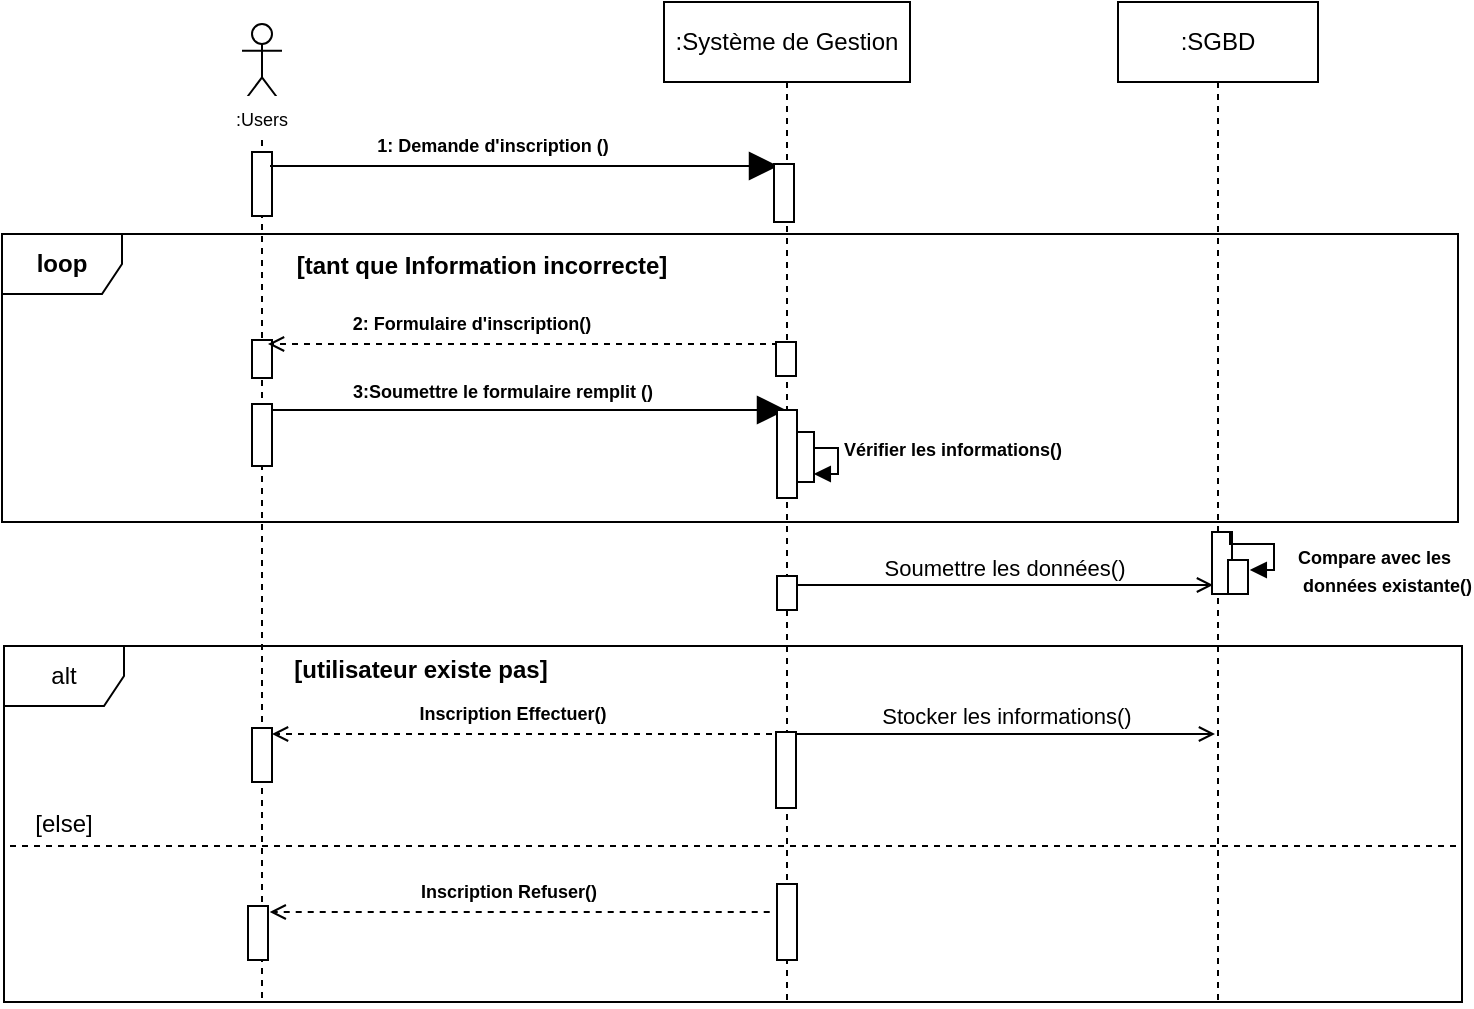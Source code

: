 <mxfile version="26.2.13">
  <diagram name="Page-1" id="2YBvvXClWsGukQMizWep">
    <mxGraphModel dx="1041" dy="623" grid="0" gridSize="10" guides="1" tooltips="1" connect="1" arrows="1" fold="1" page="1" pageScale="1" pageWidth="850" pageHeight="1100" math="0" shadow="0">
      <root>
        <mxCell id="0" />
        <mxCell id="1" parent="0" />
        <mxCell id="7mvw6QXvbmcej4bywkT1-2" value=":Système de Gestion" style="shape=umlLifeline;perimeter=lifelinePerimeter;whiteSpace=wrap;html=1;container=0;dropTarget=0;collapsible=0;recursiveResize=0;outlineConnect=0;portConstraint=eastwest;newEdgeStyle={&quot;edgeStyle&quot;:&quot;elbowEdgeStyle&quot;,&quot;elbow&quot;:&quot;vertical&quot;,&quot;curved&quot;:0,&quot;rounded&quot;:0};fillColor=light-dark(#FFFFFF, #ffffff);strokeColor=light-dark(#000000,#000000);labelBackgroundColor=none;fontColor=light-dark(#000000,#000000);" parent="1" vertex="1">
          <mxGeometry x="406" y="86" width="123" height="502" as="geometry" />
        </mxCell>
        <mxCell id="7mvw6QXvbmcej4bywkT1-9" value="" style="shape=umlLifeline;perimeter=lifelinePerimeter;whiteSpace=wrap;html=1;container=1;dropTarget=0;collapsible=0;recursiveResize=0;outlineConnect=0;portConstraint=eastwest;newEdgeStyle={&quot;curved&quot;:0,&quot;rounded&quot;:0};participant=umlActor;fillColor=light-dark(#FFFFFF,#000000);strokeColor=light-dark(#000000,#000000);" parent="1" vertex="1">
          <mxGeometry x="195" y="97" width="20" height="488" as="geometry" />
        </mxCell>
        <mxCell id="7mvw6QXvbmcej4bywkT1-10" value="" style="html=1;points=[[0,0,0,0,5],[0,1,0,0,-5],[1,0,0,0,5],[1,1,0,0,-5]];perimeter=orthogonalPerimeter;outlineConnect=0;targetShapes=umlLifeline;portConstraint=eastwest;newEdgeStyle={&quot;curved&quot;:0,&quot;rounded&quot;:0};fillColor=light-dark(#FFFFFF,#FFFFFF);strokeColor=light-dark(#000000,#000000);" parent="7mvw6QXvbmcej4bywkT1-9" vertex="1">
          <mxGeometry x="5" y="64" width="10" height="32" as="geometry" />
        </mxCell>
        <mxCell id="7mvw6QXvbmcej4bywkT1-11" value="" style="html=1;points=[[0,0,0,0,5],[0,1,0,0,-5],[1,0,0,0,5],[1,1,0,0,-5]];perimeter=orthogonalPerimeter;outlineConnect=0;targetShapes=umlLifeline;portConstraint=eastwest;newEdgeStyle={&quot;curved&quot;:0,&quot;rounded&quot;:0};fillColor=light-dark(#FFFFFF,#FFFFFF);strokeColor=light-dark(#000000,#000000);" parent="7mvw6QXvbmcej4bywkT1-9" vertex="1">
          <mxGeometry x="5" y="158" width="10" height="19" as="geometry" />
        </mxCell>
        <mxCell id="oZIFxZLTTzc2_pUixhOE-5" value="" style="html=1;points=[[0,0,0,0,5],[0,1,0,0,-5],[1,0,0,0,5],[1,1,0,0,-5]];perimeter=orthogonalPerimeter;outlineConnect=0;targetShapes=umlLifeline;portConstraint=eastwest;newEdgeStyle={&quot;curved&quot;:0,&quot;rounded&quot;:0};fillColor=light-dark(#FFFFFF,#FFFFFF);strokeColor=light-dark(#000000,#000000);" vertex="1" parent="7mvw6QXvbmcej4bywkT1-9">
          <mxGeometry x="5" y="190" width="10" height="31" as="geometry" />
        </mxCell>
        <mxCell id="oZIFxZLTTzc2_pUixhOE-12" value="" style="html=1;points=[[0,0,0,0,5],[0,1,0,0,-5],[1,0,0,0,5],[1,1,0,0,-5]];perimeter=orthogonalPerimeter;outlineConnect=0;targetShapes=umlLifeline;portConstraint=eastwest;newEdgeStyle={&quot;curved&quot;:0,&quot;rounded&quot;:0};fillColor=light-dark(#FFFFFF,#FFFFFF);strokeColor=light-dark(#000000,#000000);" vertex="1" parent="7mvw6QXvbmcej4bywkT1-9">
          <mxGeometry x="5" y="352" width="10" height="27" as="geometry" />
        </mxCell>
        <mxCell id="7mvw6QXvbmcej4bywkT1-14" value="" style="endArrow=block;endFill=1;endSize=12;html=1;rounded=0;strokeColor=light-dark(#000000,#000000);exitX=1;exitY=0;exitDx=0;exitDy=5;exitPerimeter=0;" parent="1" edge="1">
          <mxGeometry width="160" relative="1" as="geometry">
            <mxPoint x="209" y="168" as="sourcePoint" />
            <mxPoint x="463" y="168" as="targetPoint" />
          </mxGeometry>
        </mxCell>
        <mxCell id="7mvw6QXvbmcej4bywkT1-16" value="&lt;font style=&quot;font-size: 9px;&quot;&gt;&lt;b&gt;1: Demande d&#39;inscription ()&lt;/b&gt;&lt;/font&gt;" style="text;html=1;align=center;verticalAlign=middle;whiteSpace=wrap;rounded=0;" parent="1" vertex="1">
          <mxGeometry x="260" y="146" width="121" height="22" as="geometry" />
        </mxCell>
        <mxCell id="7mvw6QXvbmcej4bywkT1-17" value="" style="endArrow=open;html=1;rounded=0;strokeColor=light-dark(#000000,#000000);dashed=1;strokeWidth=1;endFill=0;" parent="1" edge="1">
          <mxGeometry width="50" height="50" relative="1" as="geometry">
            <mxPoint x="463" y="257" as="sourcePoint" />
            <mxPoint x="208" y="257" as="targetPoint" />
          </mxGeometry>
        </mxCell>
        <mxCell id="7mvw6QXvbmcej4bywkT1-18" value="&lt;font style=&quot;color: light-dark(rgb(0, 0, 0), rgb(0, 0, 0)); font-size: 9px;&quot;&gt;&lt;b&gt;2: Formulaire d&#39;inscription()&lt;/b&gt;&lt;/font&gt;" style="text;html=1;align=center;verticalAlign=middle;whiteSpace=wrap;rounded=0;" parent="1" vertex="1">
          <mxGeometry x="244" y="235" width="132" height="22" as="geometry" />
        </mxCell>
        <mxCell id="7mvw6QXvbmcej4bywkT1-19" value="" style="endArrow=block;endFill=1;endSize=12;html=1;rounded=0;strokeColor=light-dark(#000000,#000000);" parent="1" edge="1">
          <mxGeometry width="160" relative="1" as="geometry">
            <mxPoint x="210" y="290" as="sourcePoint" />
            <mxPoint x="467" y="290" as="targetPoint" />
          </mxGeometry>
        </mxCell>
        <mxCell id="7mvw6QXvbmcej4bywkT1-20" value="&lt;font style=&quot;color: light-dark(rgb(0, 0, 0), rgb(0, 0, 0)); font-size: 9px;&quot;&gt;&lt;b&gt;3:Soumettre le formulaire remplit ()&lt;/b&gt;&lt;/font&gt;" style="text;html=1;align=center;verticalAlign=middle;whiteSpace=wrap;rounded=0;" parent="1" vertex="1">
          <mxGeometry x="246" y="271" width="159" height="17" as="geometry" />
        </mxCell>
        <mxCell id="7mvw6QXvbmcej4bywkT1-49" value="&lt;font style=&quot;font-size: 9px;&quot;&gt;:Users&lt;/font&gt;" style="text;html=1;align=center;verticalAlign=middle;whiteSpace=wrap;rounded=0;fillColor=#FFFFFF;" parent="1" vertex="1">
          <mxGeometry x="175" y="133" width="60" height="21" as="geometry" />
        </mxCell>
        <mxCell id="oZIFxZLTTzc2_pUixhOE-2" value="&lt;b&gt;loop&lt;/b&gt;" style="shape=umlFrame;whiteSpace=wrap;html=1;pointerEvents=0;" vertex="1" parent="1">
          <mxGeometry x="75" y="202" width="728" height="144" as="geometry" />
        </mxCell>
        <mxCell id="oZIFxZLTTzc2_pUixhOE-3" value="&lt;b&gt;[tant que Information incorrecte]&lt;/b&gt;" style="text;html=1;align=center;verticalAlign=middle;whiteSpace=wrap;rounded=0;" vertex="1" parent="1">
          <mxGeometry x="209.86" y="208" width="210.14" height="20" as="geometry" />
        </mxCell>
        <mxCell id="oZIFxZLTTzc2_pUixhOE-6" value="&lt;font style=&quot;font-size: 9px;&quot;&gt;&lt;b&gt;Vérifier les informations()&lt;/b&gt;&lt;/font&gt;" style="html=1;align=left;spacingLeft=2;endArrow=block;rounded=0;edgeStyle=orthogonalEdgeStyle;curved=0;rounded=0;" edge="1" parent="1">
          <mxGeometry relative="1" as="geometry">
            <mxPoint x="471" y="303" as="sourcePoint" />
            <Array as="points">
              <mxPoint x="471" y="309" />
              <mxPoint x="493" y="309" />
              <mxPoint x="493" y="322" />
            </Array>
            <mxPoint x="480.9" y="322" as="targetPoint" />
          </mxGeometry>
        </mxCell>
        <mxCell id="oZIFxZLTTzc2_pUixhOE-7" value="" style="html=1;points=[[0,0,0,0,5],[0,1,0,0,-5],[1,0,0,0,5],[1,1,0,0,-5]];perimeter=orthogonalPerimeter;outlineConnect=0;targetShapes=umlLifeline;portConstraint=eastwest;newEdgeStyle={&quot;curved&quot;:0,&quot;rounded&quot;:0};fillColor=light-dark(#FFFFFF,#FFFFFF);strokeColor=light-dark(#000000,#000000);" vertex="1" parent="1">
          <mxGeometry x="471" y="301" width="10" height="25" as="geometry" />
        </mxCell>
        <mxCell id="oZIFxZLTTzc2_pUixhOE-9" value="alt" style="shape=umlFrame;whiteSpace=wrap;html=1;pointerEvents=0;" vertex="1" parent="1">
          <mxGeometry x="76" y="408" width="729" height="178" as="geometry" />
        </mxCell>
        <mxCell id="oZIFxZLTTzc2_pUixhOE-10" value="&lt;b&gt;[utilisateur existe pas]&lt;/b&gt;" style="text;html=1;align=center;verticalAlign=middle;whiteSpace=wrap;rounded=0;" vertex="1" parent="1">
          <mxGeometry x="215" y="410" width="139" height="20" as="geometry" />
        </mxCell>
        <mxCell id="oZIFxZLTTzc2_pUixhOE-11" value="" style="endArrow=open;html=1;rounded=0;strokeColor=light-dark(#000000,#000000);dashed=1;strokeWidth=1;endFill=0;" edge="1" parent="1">
          <mxGeometry width="50" height="50" relative="1" as="geometry">
            <mxPoint x="460" y="452" as="sourcePoint" />
            <mxPoint x="210" y="452" as="targetPoint" />
          </mxGeometry>
        </mxCell>
        <mxCell id="oZIFxZLTTzc2_pUixhOE-14" value="&lt;font style=&quot;color: light-dark(rgb(0, 0, 0), rgb(0, 0, 0)); font-size: 9px;&quot;&gt;&lt;b&gt;Inscription Effectuer()&lt;/b&gt;&lt;/font&gt;" style="text;html=1;align=center;verticalAlign=middle;whiteSpace=wrap;rounded=0;" vertex="1" parent="1">
          <mxGeometry x="251" y="432" width="159" height="17" as="geometry" />
        </mxCell>
        <mxCell id="oZIFxZLTTzc2_pUixhOE-16" value="" style="line;strokeWidth=1;fillColor=none;align=left;verticalAlign=middle;spacingTop=-1;spacingLeft=3;spacingRight=3;rotatable=0;labelPosition=right;points=[];portConstraint=eastwest;strokeColor=inherit;dashed=1;" vertex="1" parent="1">
          <mxGeometry x="79" y="504" width="723" height="8" as="geometry" />
        </mxCell>
        <mxCell id="oZIFxZLTTzc2_pUixhOE-17" value="[else]" style="text;html=1;align=center;verticalAlign=middle;whiteSpace=wrap;rounded=0;" vertex="1" parent="1">
          <mxGeometry x="83" y="487" width="46" height="20" as="geometry" />
        </mxCell>
        <mxCell id="oZIFxZLTTzc2_pUixhOE-18" value="" style="html=1;points=[[0,0,0,0,5],[0,1,0,0,-5],[1,0,0,0,5],[1,1,0,0,-5]];perimeter=orthogonalPerimeter;outlineConnect=0;targetShapes=umlLifeline;portConstraint=eastwest;newEdgeStyle={&quot;curved&quot;:0,&quot;rounded&quot;:0};fillColor=light-dark(#FFFFFF,#FFFFFF);strokeColor=light-dark(#000000,#000000);" vertex="1" parent="1">
          <mxGeometry x="198" y="538" width="10" height="27" as="geometry" />
        </mxCell>
        <mxCell id="oZIFxZLTTzc2_pUixhOE-19" value="" style="endArrow=open;html=1;rounded=0;strokeColor=light-dark(#000000,#000000);dashed=1;strokeWidth=1;endFill=0;" edge="1" parent="1">
          <mxGeometry width="50" height="50" relative="1" as="geometry">
            <mxPoint x="458.86" y="541" as="sourcePoint" />
            <mxPoint x="208.86" y="541" as="targetPoint" />
          </mxGeometry>
        </mxCell>
        <mxCell id="oZIFxZLTTzc2_pUixhOE-20" value="&lt;font style=&quot;color: light-dark(rgb(0, 0, 0), rgb(0, 0, 0)); font-size: 9px;&quot;&gt;&lt;b&gt;Inscription Refuser()&lt;/b&gt;&lt;/font&gt;" style="text;html=1;align=center;verticalAlign=middle;whiteSpace=wrap;rounded=0;" vertex="1" parent="1">
          <mxGeometry x="249" y="521" width="159" height="17" as="geometry" />
        </mxCell>
        <mxCell id="oZIFxZLTTzc2_pUixhOE-21" value="" style="html=1;points=[[0,0,0,0,5],[0,1,0,0,-5],[1,0,0,0,5],[1,1,0,0,-5]];perimeter=orthogonalPerimeter;outlineConnect=0;targetShapes=umlLifeline;portConstraint=eastwest;newEdgeStyle={&quot;curved&quot;:0,&quot;rounded&quot;:0};fillColor=light-dark(#FFFFFF,#FFFFFF);strokeColor=light-dark(#000000,#000000);" vertex="1" parent="1">
          <mxGeometry x="462.5" y="527" width="10" height="38" as="geometry" />
        </mxCell>
        <mxCell id="oZIFxZLTTzc2_pUixhOE-22" value=":SGBD" style="shape=umlLifeline;perimeter=lifelinePerimeter;whiteSpace=wrap;html=1;container=1;dropTarget=0;collapsible=0;recursiveResize=0;outlineConnect=0;portConstraint=eastwest;newEdgeStyle={&quot;curved&quot;:0,&quot;rounded&quot;:0};" vertex="1" parent="1">
          <mxGeometry x="633" y="86" width="100" height="500" as="geometry" />
        </mxCell>
        <mxCell id="oZIFxZLTTzc2_pUixhOE-31" value="" style="html=1;points=[[0,0,0,0,5],[0,1,0,0,-5],[1,0,0,0,5],[1,1,0,0,-5]];perimeter=orthogonalPerimeter;outlineConnect=0;targetShapes=umlLifeline;portConstraint=eastwest;newEdgeStyle={&quot;curved&quot;:0,&quot;rounded&quot;:0};fillColor=light-dark(#FFFFFF,#FFFFFF);strokeColor=light-dark(#000000,#000000);" vertex="1" parent="oZIFxZLTTzc2_pUixhOE-22">
          <mxGeometry x="47" y="265" width="10" height="31" as="geometry" />
        </mxCell>
        <mxCell id="oZIFxZLTTzc2_pUixhOE-32" value="" style="html=1;points=[[0,0,0,0,5],[0,1,0,0,-5],[1,0,0,0,5],[1,1,0,0,-5]];perimeter=orthogonalPerimeter;outlineConnect=0;targetShapes=umlLifeline;portConstraint=eastwest;newEdgeStyle={&quot;curved&quot;:0,&quot;rounded&quot;:0};fillColor=light-dark(#FFFFFF,#FFFFFF);strokeColor=light-dark(#000000,#000000);" vertex="1" parent="oZIFxZLTTzc2_pUixhOE-22">
          <mxGeometry x="55" y="279" width="10" height="17" as="geometry" />
        </mxCell>
        <mxCell id="oZIFxZLTTzc2_pUixhOE-26" value="Soumettre les données()" style="html=1;verticalAlign=bottom;endArrow=open;curved=0;rounded=0;endFill=0;" edge="1" parent="1">
          <mxGeometry width="80" relative="1" as="geometry">
            <mxPoint x="471.5" y="377.5" as="sourcePoint" />
            <mxPoint x="680.5" y="377.5" as="targetPoint" />
          </mxGeometry>
        </mxCell>
        <mxCell id="oZIFxZLTTzc2_pUixhOE-30" value="&lt;font style=&quot;font-size: 9px;&quot;&gt;&lt;b&gt;Compare avec les&lt;/b&gt;&lt;/font&gt;&lt;div&gt;&lt;font style=&quot;font-size: 9px;&quot;&gt;&lt;b&gt;&amp;nbsp;données existante()&lt;/b&gt;&lt;/font&gt;&lt;/div&gt;" style="html=1;align=left;spacingLeft=2;endArrow=block;rounded=0;edgeStyle=orthogonalEdgeStyle;curved=0;rounded=0;" edge="1" parent="1">
          <mxGeometry x="0.544" y="-8" relative="1" as="geometry">
            <mxPoint x="689" y="351" as="sourcePoint" />
            <Array as="points">
              <mxPoint x="689" y="357" />
              <mxPoint x="711" y="357" />
              <mxPoint x="711" y="370" />
            </Array>
            <mxPoint x="698.9" y="370" as="targetPoint" />
            <mxPoint x="8" y="8" as="offset" />
          </mxGeometry>
        </mxCell>
        <mxCell id="7mvw6QXvbmcej4bywkT1-3" value="" style="html=1;points=[[0,0,0,0,5],[0,1,0,0,-5],[1,0,0,0,5],[1,1,0,0,-5]];perimeter=orthogonalPerimeter;outlineConnect=0;targetShapes=umlLifeline;portConstraint=eastwest;newEdgeStyle={&quot;curved&quot;:0,&quot;rounded&quot;:0};fillColor=light-dark(#FFFFFF,#FFFFFF);strokeColor=light-dark(#000000,#000000);" parent="1" vertex="1">
          <mxGeometry x="461" y="167" width="10" height="29" as="geometry" />
        </mxCell>
        <mxCell id="7mvw6QXvbmcej4bywkT1-4" value="" style="html=1;points=[[0,0,0,0,5],[0,1,0,0,-5],[1,0,0,0,5],[1,1,0,0,-5]];perimeter=orthogonalPerimeter;outlineConnect=0;targetShapes=umlLifeline;portConstraint=eastwest;newEdgeStyle={&quot;curved&quot;:0,&quot;rounded&quot;:0};fillColor=light-dark(#FFFFFF,#FFFFFF);strokeColor=light-dark(#000000,#000000);" parent="1" vertex="1">
          <mxGeometry x="462" y="256" width="10" height="17" as="geometry" />
        </mxCell>
        <mxCell id="7mvw6QXvbmcej4bywkT1-35" value="" style="html=1;points=[[0,0,0,0,5],[0,1,0,0,-5],[1,0,0,0,5],[1,1,0,0,-5]];perimeter=orthogonalPerimeter;outlineConnect=0;targetShapes=umlLifeline;portConstraint=eastwest;newEdgeStyle={&quot;curved&quot;:0,&quot;rounded&quot;:0};fillColor=light-dark(#FFFFFF,#FFFFFF);strokeColor=light-dark(#000000,#000000);" parent="1" vertex="1">
          <mxGeometry x="462.5" y="290" width="10" height="44" as="geometry" />
        </mxCell>
        <mxCell id="oZIFxZLTTzc2_pUixhOE-13" value="" style="html=1;points=[[0,0,0,0,5],[0,1,0,0,-5],[1,0,0,0,5],[1,1,0,0,-5]];perimeter=orthogonalPerimeter;outlineConnect=0;targetShapes=umlLifeline;portConstraint=eastwest;newEdgeStyle={&quot;curved&quot;:0,&quot;rounded&quot;:0};fillColor=light-dark(#FFFFFF,#FFFFFF);strokeColor=light-dark(#000000,#000000);" vertex="1" parent="1">
          <mxGeometry x="462" y="451" width="10" height="38" as="geometry" />
        </mxCell>
        <mxCell id="oZIFxZLTTzc2_pUixhOE-23" value="" style="html=1;points=[[0,0,0,0,5],[0,1,0,0,-5],[1,0,0,0,5],[1,1,0,0,-5]];perimeter=orthogonalPerimeter;outlineConnect=0;targetShapes=umlLifeline;portConstraint=eastwest;newEdgeStyle={&quot;curved&quot;:0,&quot;rounded&quot;:0};fillColor=light-dark(#FFFFFF,#FFFFFF);strokeColor=light-dark(#000000,#000000);" vertex="1" parent="1">
          <mxGeometry x="462.5" y="373" width="10" height="17" as="geometry" />
        </mxCell>
        <mxCell id="oZIFxZLTTzc2_pUixhOE-33" value="Stocker les informations()" style="html=1;verticalAlign=bottom;endArrow=open;curved=0;rounded=0;endFill=0;" edge="1" parent="1">
          <mxGeometry width="80" relative="1" as="geometry">
            <mxPoint x="472.5" y="452" as="sourcePoint" />
            <mxPoint x="681.5" y="452" as="targetPoint" />
          </mxGeometry>
        </mxCell>
      </root>
    </mxGraphModel>
  </diagram>
</mxfile>
